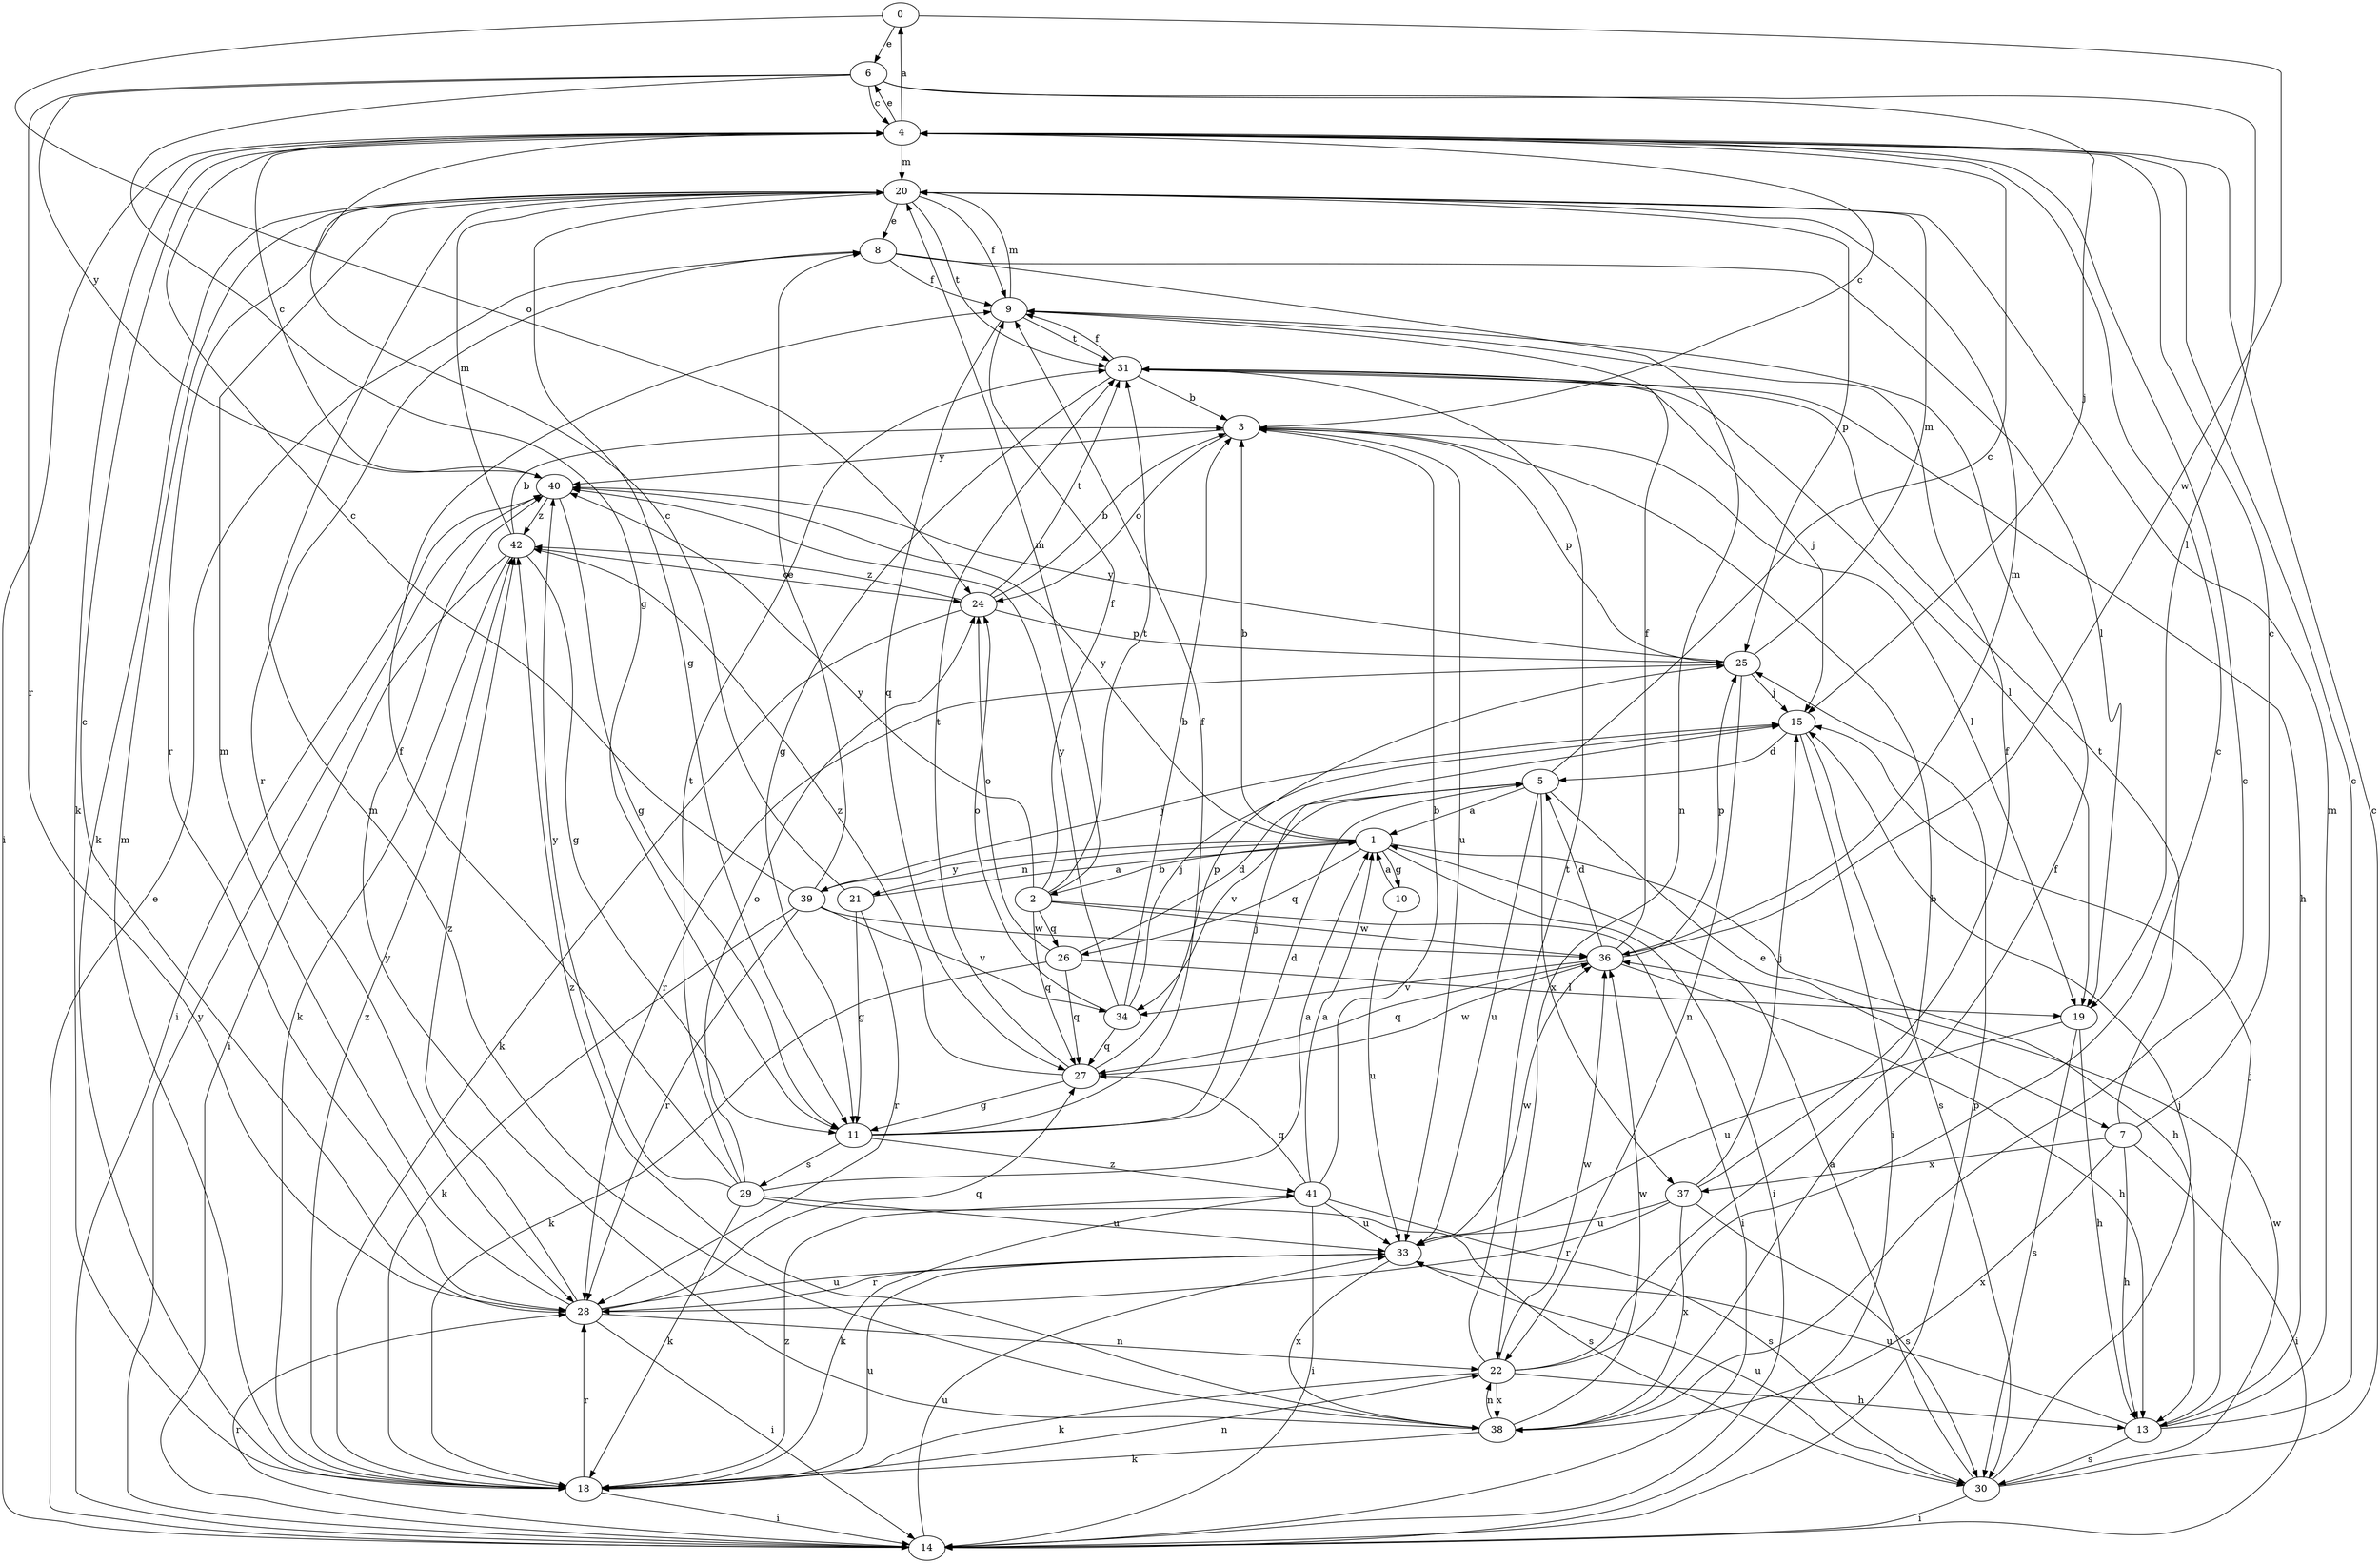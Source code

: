 strict digraph  {
0;
1;
2;
3;
4;
5;
6;
7;
8;
9;
10;
11;
13;
14;
15;
18;
19;
20;
21;
22;
24;
25;
26;
27;
28;
29;
30;
31;
33;
34;
36;
37;
38;
39;
40;
41;
42;
0 -> 6  [label=e];
0 -> 24  [label=o];
0 -> 36  [label=w];
1 -> 2  [label=b];
1 -> 3  [label=b];
1 -> 10  [label=g];
1 -> 13  [label=h];
1 -> 14  [label=i];
1 -> 21  [label=n];
1 -> 26  [label=q];
1 -> 39  [label=y];
1 -> 40  [label=y];
2 -> 9  [label=f];
2 -> 14  [label=i];
2 -> 20  [label=m];
2 -> 26  [label=q];
2 -> 27  [label=q];
2 -> 31  [label=t];
2 -> 36  [label=w];
2 -> 40  [label=y];
3 -> 4  [label=c];
3 -> 19  [label=l];
3 -> 24  [label=o];
3 -> 25  [label=p];
3 -> 33  [label=u];
3 -> 40  [label=y];
4 -> 0  [label=a];
4 -> 6  [label=e];
4 -> 14  [label=i];
4 -> 18  [label=k];
4 -> 20  [label=m];
5 -> 1  [label=a];
5 -> 4  [label=c];
5 -> 7  [label=e];
5 -> 33  [label=u];
5 -> 34  [label=v];
5 -> 37  [label=x];
6 -> 4  [label=c];
6 -> 11  [label=g];
6 -> 15  [label=j];
6 -> 19  [label=l];
6 -> 28  [label=r];
6 -> 40  [label=y];
7 -> 4  [label=c];
7 -> 13  [label=h];
7 -> 14  [label=i];
7 -> 31  [label=t];
7 -> 37  [label=x];
7 -> 38  [label=x];
8 -> 9  [label=f];
8 -> 19  [label=l];
8 -> 22  [label=n];
8 -> 28  [label=r];
9 -> 20  [label=m];
9 -> 27  [label=q];
9 -> 31  [label=t];
10 -> 1  [label=a];
10 -> 33  [label=u];
11 -> 5  [label=d];
11 -> 9  [label=f];
11 -> 15  [label=j];
11 -> 29  [label=s];
11 -> 41  [label=z];
13 -> 4  [label=c];
13 -> 15  [label=j];
13 -> 20  [label=m];
13 -> 30  [label=s];
13 -> 33  [label=u];
14 -> 8  [label=e];
14 -> 25  [label=p];
14 -> 28  [label=r];
14 -> 33  [label=u];
14 -> 40  [label=y];
15 -> 5  [label=d];
15 -> 14  [label=i];
15 -> 30  [label=s];
18 -> 14  [label=i];
18 -> 20  [label=m];
18 -> 22  [label=n];
18 -> 28  [label=r];
18 -> 33  [label=u];
18 -> 41  [label=z];
18 -> 42  [label=z];
19 -> 13  [label=h];
19 -> 30  [label=s];
19 -> 33  [label=u];
20 -> 8  [label=e];
20 -> 9  [label=f];
20 -> 11  [label=g];
20 -> 18  [label=k];
20 -> 25  [label=p];
20 -> 28  [label=r];
20 -> 31  [label=t];
21 -> 1  [label=a];
21 -> 4  [label=c];
21 -> 11  [label=g];
21 -> 28  [label=r];
22 -> 3  [label=b];
22 -> 4  [label=c];
22 -> 13  [label=h];
22 -> 18  [label=k];
22 -> 31  [label=t];
22 -> 36  [label=w];
22 -> 38  [label=x];
24 -> 3  [label=b];
24 -> 18  [label=k];
24 -> 25  [label=p];
24 -> 31  [label=t];
24 -> 42  [label=z];
25 -> 15  [label=j];
25 -> 20  [label=m];
25 -> 22  [label=n];
25 -> 28  [label=r];
25 -> 40  [label=y];
26 -> 5  [label=d];
26 -> 18  [label=k];
26 -> 19  [label=l];
26 -> 24  [label=o];
26 -> 27  [label=q];
27 -> 11  [label=g];
27 -> 25  [label=p];
27 -> 31  [label=t];
27 -> 36  [label=w];
27 -> 42  [label=z];
28 -> 4  [label=c];
28 -> 14  [label=i];
28 -> 20  [label=m];
28 -> 22  [label=n];
28 -> 27  [label=q];
28 -> 33  [label=u];
28 -> 42  [label=z];
29 -> 1  [label=a];
29 -> 9  [label=f];
29 -> 18  [label=k];
29 -> 24  [label=o];
29 -> 30  [label=s];
29 -> 31  [label=t];
29 -> 33  [label=u];
29 -> 40  [label=y];
30 -> 1  [label=a];
30 -> 4  [label=c];
30 -> 14  [label=i];
30 -> 15  [label=j];
30 -> 33  [label=u];
30 -> 36  [label=w];
31 -> 3  [label=b];
31 -> 9  [label=f];
31 -> 11  [label=g];
31 -> 13  [label=h];
31 -> 15  [label=j];
31 -> 19  [label=l];
33 -> 28  [label=r];
33 -> 36  [label=w];
33 -> 38  [label=x];
34 -> 3  [label=b];
34 -> 15  [label=j];
34 -> 24  [label=o];
34 -> 27  [label=q];
34 -> 40  [label=y];
36 -> 5  [label=d];
36 -> 9  [label=f];
36 -> 13  [label=h];
36 -> 20  [label=m];
36 -> 25  [label=p];
36 -> 27  [label=q];
36 -> 34  [label=v];
37 -> 9  [label=f];
37 -> 15  [label=j];
37 -> 28  [label=r];
37 -> 30  [label=s];
37 -> 33  [label=u];
37 -> 38  [label=x];
38 -> 4  [label=c];
38 -> 9  [label=f];
38 -> 18  [label=k];
38 -> 20  [label=m];
38 -> 22  [label=n];
38 -> 36  [label=w];
38 -> 40  [label=y];
38 -> 42  [label=z];
39 -> 4  [label=c];
39 -> 8  [label=e];
39 -> 15  [label=j];
39 -> 18  [label=k];
39 -> 28  [label=r];
39 -> 34  [label=v];
39 -> 36  [label=w];
40 -> 4  [label=c];
40 -> 11  [label=g];
40 -> 14  [label=i];
40 -> 42  [label=z];
41 -> 1  [label=a];
41 -> 3  [label=b];
41 -> 14  [label=i];
41 -> 18  [label=k];
41 -> 27  [label=q];
41 -> 30  [label=s];
41 -> 33  [label=u];
42 -> 3  [label=b];
42 -> 11  [label=g];
42 -> 14  [label=i];
42 -> 18  [label=k];
42 -> 20  [label=m];
42 -> 24  [label=o];
}
